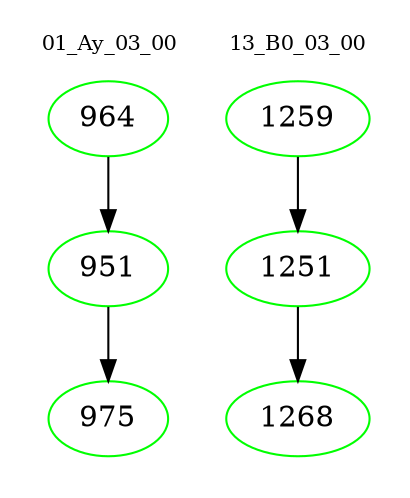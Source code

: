 digraph{
subgraph cluster_0 {
color = white
label = "01_Ay_03_00";
fontsize=10;
T0_964 [label="964", color="green"]
T0_964 -> T0_951 [color="black"]
T0_951 [label="951", color="green"]
T0_951 -> T0_975 [color="black"]
T0_975 [label="975", color="green"]
}
subgraph cluster_1 {
color = white
label = "13_B0_03_00";
fontsize=10;
T1_1259 [label="1259", color="green"]
T1_1259 -> T1_1251 [color="black"]
T1_1251 [label="1251", color="green"]
T1_1251 -> T1_1268 [color="black"]
T1_1268 [label="1268", color="green"]
}
}
